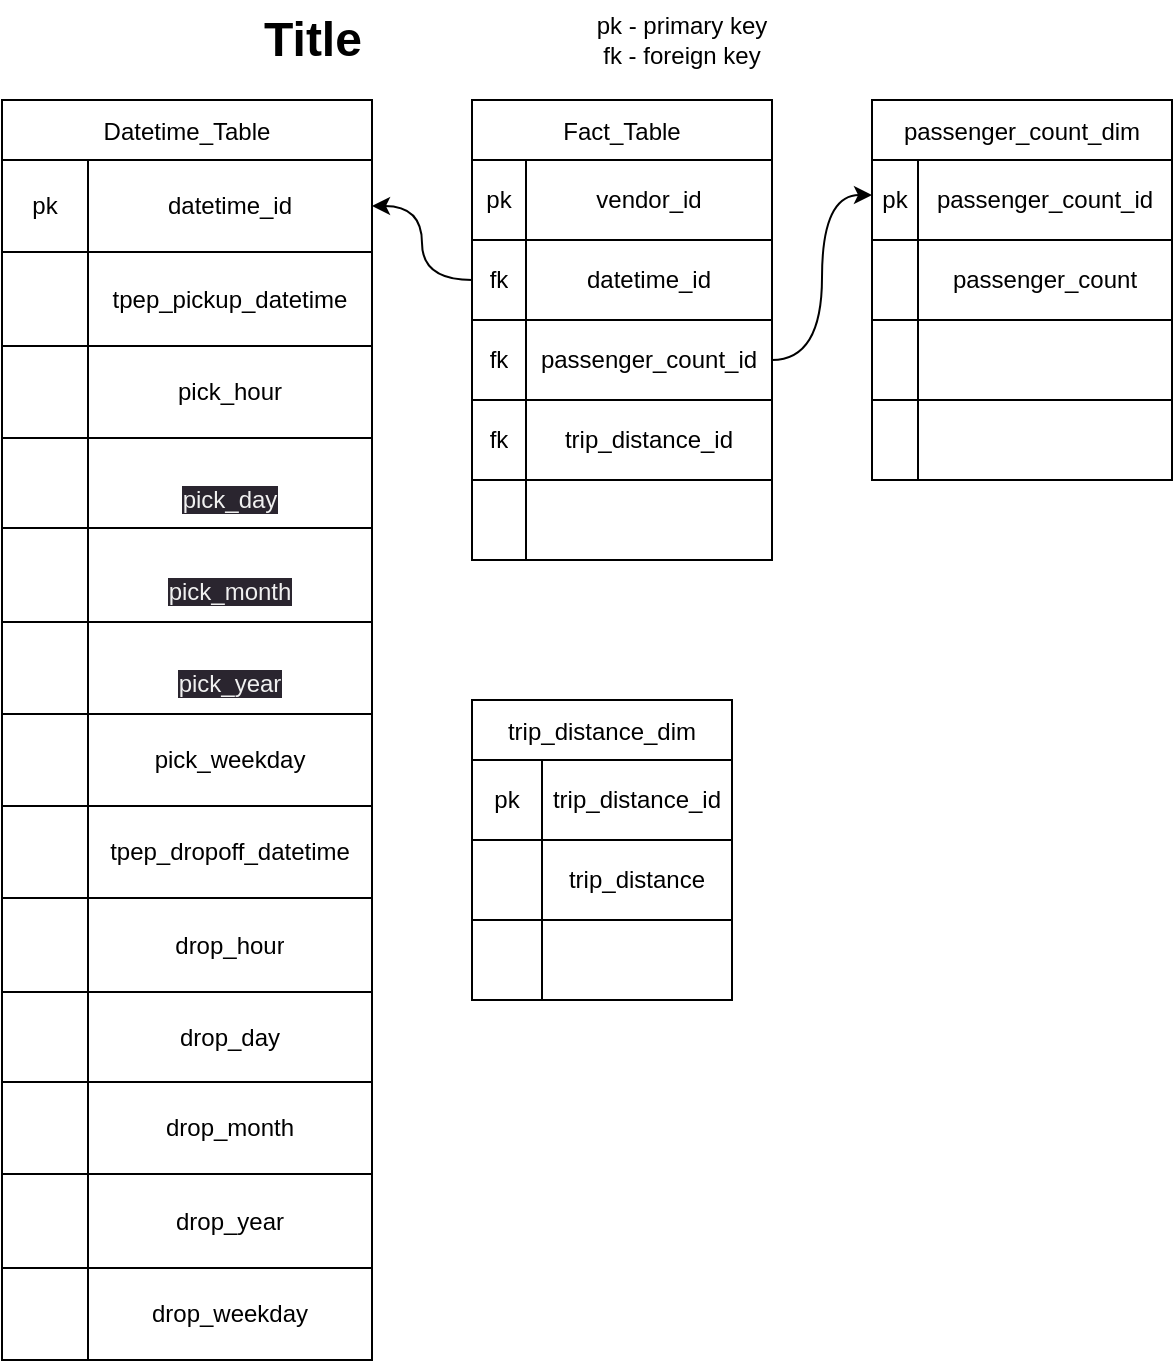 <mxfile>
    <diagram id="Ko6txwm99OszBmFUwAEB" name="Page-1">
        <mxGraphModel dx="1056" dy="369" grid="1" gridSize="10" guides="1" tooltips="1" connect="1" arrows="1" fold="1" page="1" pageScale="1" pageWidth="850" pageHeight="1100" math="0" shadow="0">
            <root>
                <mxCell id="0"/>
                <mxCell id="1" parent="0"/>
                <mxCell id="24" value="Title" style="text;strokeColor=none;fillColor=none;html=1;fontSize=24;fontStyle=1;verticalAlign=middle;align=center;" parent="1" vertex="1">
                    <mxGeometry x="110" y="70" width="100" height="40" as="geometry"/>
                </mxCell>
                <mxCell id="27" value="pk - primary key&lt;br&gt;fk - foreign key" style="text;html=1;strokeColor=none;fillColor=none;align=center;verticalAlign=middle;whiteSpace=wrap;rounded=0;" parent="1" vertex="1">
                    <mxGeometry x="270" y="75" width="150" height="30" as="geometry"/>
                </mxCell>
                <mxCell id="59" value="Datetime_Table" style="shape=table;startSize=30;container=1;collapsible=0;childLayout=tableLayout;" parent="1" vertex="1">
                    <mxGeometry x="5" y="120" width="185" height="630" as="geometry"/>
                </mxCell>
                <mxCell id="60" value="" style="shape=tableRow;horizontal=0;startSize=0;swimlaneHead=0;swimlaneBody=0;top=0;left=0;bottom=0;right=0;collapsible=0;dropTarget=0;fillColor=none;points=[[0,0.5],[1,0.5]];portConstraint=eastwest;" parent="59" vertex="1">
                    <mxGeometry y="30" width="185" height="46" as="geometry"/>
                </mxCell>
                <mxCell id="61" value="pk" style="shape=partialRectangle;html=1;whiteSpace=wrap;connectable=0;overflow=hidden;fillColor=none;top=0;left=0;bottom=0;right=0;pointerEvents=1;" parent="60" vertex="1">
                    <mxGeometry width="43" height="46" as="geometry">
                        <mxRectangle width="43" height="46" as="alternateBounds"/>
                    </mxGeometry>
                </mxCell>
                <mxCell id="62" value="datetime_id" style="shape=partialRectangle;html=1;whiteSpace=wrap;connectable=0;overflow=hidden;fillColor=none;top=0;left=0;bottom=0;right=0;pointerEvents=1;" parent="60" vertex="1">
                    <mxGeometry x="43" width="142" height="46" as="geometry">
                        <mxRectangle width="142" height="46" as="alternateBounds"/>
                    </mxGeometry>
                </mxCell>
                <mxCell id="63" value="" style="shape=tableRow;horizontal=0;startSize=0;swimlaneHead=0;swimlaneBody=0;top=0;left=0;bottom=0;right=0;collapsible=0;dropTarget=0;fillColor=none;points=[[0,0.5],[1,0.5]];portConstraint=eastwest;" parent="59" vertex="1">
                    <mxGeometry y="76" width="185" height="47" as="geometry"/>
                </mxCell>
                <mxCell id="64" value="" style="shape=partialRectangle;html=1;whiteSpace=wrap;connectable=0;overflow=hidden;fillColor=none;top=0;left=0;bottom=0;right=0;pointerEvents=1;" parent="63" vertex="1">
                    <mxGeometry width="43" height="47" as="geometry">
                        <mxRectangle width="43" height="47" as="alternateBounds"/>
                    </mxGeometry>
                </mxCell>
                <mxCell id="65" value="tpep_pickup_datetime" style="shape=partialRectangle;html=1;whiteSpace=wrap;connectable=0;overflow=hidden;fillColor=none;top=0;left=0;bottom=0;right=0;pointerEvents=1;" parent="63" vertex="1">
                    <mxGeometry x="43" width="142" height="47" as="geometry">
                        <mxRectangle width="142" height="47" as="alternateBounds"/>
                    </mxGeometry>
                </mxCell>
                <mxCell id="66" value="" style="shape=tableRow;horizontal=0;startSize=0;swimlaneHead=0;swimlaneBody=0;top=0;left=0;bottom=0;right=0;collapsible=0;dropTarget=0;fillColor=none;points=[[0,0.5],[1,0.5]];portConstraint=eastwest;" parent="59" vertex="1">
                    <mxGeometry y="123" width="185" height="46" as="geometry"/>
                </mxCell>
                <mxCell id="67" value="" style="shape=partialRectangle;html=1;whiteSpace=wrap;connectable=0;overflow=hidden;fillColor=none;top=0;left=0;bottom=0;right=0;pointerEvents=1;" parent="66" vertex="1">
                    <mxGeometry width="43" height="46" as="geometry">
                        <mxRectangle width="43" height="46" as="alternateBounds"/>
                    </mxGeometry>
                </mxCell>
                <mxCell id="68" value="pick_hour" style="shape=partialRectangle;html=1;whiteSpace=wrap;connectable=0;overflow=hidden;fillColor=none;top=0;left=0;bottom=0;right=0;pointerEvents=1;" parent="66" vertex="1">
                    <mxGeometry x="43" width="142" height="46" as="geometry">
                        <mxRectangle width="142" height="46" as="alternateBounds"/>
                    </mxGeometry>
                </mxCell>
                <mxCell id="118" style="shape=tableRow;horizontal=0;startSize=0;swimlaneHead=0;swimlaneBody=0;top=0;left=0;bottom=0;right=0;collapsible=0;dropTarget=0;fillColor=none;points=[[0,0.5],[1,0.5]];portConstraint=eastwest;" parent="59" vertex="1">
                    <mxGeometry y="169" width="185" height="45" as="geometry"/>
                </mxCell>
                <mxCell id="119" style="shape=partialRectangle;html=1;whiteSpace=wrap;connectable=0;overflow=hidden;fillColor=none;top=0;left=0;bottom=0;right=0;pointerEvents=1;" parent="118" vertex="1">
                    <mxGeometry width="43" height="45" as="geometry">
                        <mxRectangle width="43" height="45" as="alternateBounds"/>
                    </mxGeometry>
                </mxCell>
                <mxCell id="120" value="&lt;br&gt;&lt;span style=&quot;color: rgb(240, 240, 240); font-family: Helvetica; font-size: 12px; font-style: normal; font-variant-ligatures: normal; font-variant-caps: normal; font-weight: 400; letter-spacing: normal; orphans: 2; text-align: center; text-indent: 0px; text-transform: none; widows: 2; word-spacing: 0px; -webkit-text-stroke-width: 0px; background-color: rgb(42, 37, 47); text-decoration-thickness: initial; text-decoration-style: initial; text-decoration-color: initial; float: none; display: inline !important;&quot;&gt;pick_day&lt;/span&gt;" style="shape=partialRectangle;html=1;whiteSpace=wrap;connectable=0;overflow=hidden;fillColor=none;top=0;left=0;bottom=0;right=0;pointerEvents=1;" parent="118" vertex="1">
                    <mxGeometry x="43" width="142" height="45" as="geometry">
                        <mxRectangle width="142" height="45" as="alternateBounds"/>
                    </mxGeometry>
                </mxCell>
                <mxCell id="69" value="" style="shape=tableRow;horizontal=0;startSize=0;swimlaneHead=0;swimlaneBody=0;top=0;left=0;bottom=0;right=0;collapsible=0;dropTarget=0;fillColor=none;points=[[0,0.5],[1,0.5]];portConstraint=eastwest;" parent="59" vertex="1">
                    <mxGeometry y="214" width="185" height="47" as="geometry"/>
                </mxCell>
                <mxCell id="70" value="" style="shape=partialRectangle;html=1;whiteSpace=wrap;connectable=0;overflow=hidden;fillColor=none;top=0;left=0;bottom=0;right=0;pointerEvents=1;" parent="69" vertex="1">
                    <mxGeometry width="43" height="47" as="geometry">
                        <mxRectangle width="43" height="47" as="alternateBounds"/>
                    </mxGeometry>
                </mxCell>
                <mxCell id="71" value="&lt;br&gt;&lt;span style=&quot;color: rgb(240, 240, 240); font-family: Helvetica; font-size: 12px; font-style: normal; font-variant-ligatures: normal; font-variant-caps: normal; font-weight: 400; letter-spacing: normal; orphans: 2; text-align: center; text-indent: 0px; text-transform: none; widows: 2; word-spacing: 0px; -webkit-text-stroke-width: 0px; background-color: rgb(42, 37, 47); text-decoration-thickness: initial; text-decoration-style: initial; text-decoration-color: initial; float: none; display: inline !important;&quot;&gt;pick_month&lt;/span&gt;" style="shape=partialRectangle;html=1;whiteSpace=wrap;connectable=0;overflow=hidden;fillColor=none;top=0;left=0;bottom=0;right=0;pointerEvents=1;" parent="69" vertex="1">
                    <mxGeometry x="43" width="142" height="47" as="geometry">
                        <mxRectangle width="142" height="47" as="alternateBounds"/>
                    </mxGeometry>
                </mxCell>
                <mxCell id="72" value="" style="shape=tableRow;horizontal=0;startSize=0;swimlaneHead=0;swimlaneBody=0;top=0;left=0;bottom=0;right=0;collapsible=0;dropTarget=0;fillColor=none;points=[[0,0.5],[1,0.5]];portConstraint=eastwest;" parent="59" vertex="1">
                    <mxGeometry y="261" width="185" height="46" as="geometry"/>
                </mxCell>
                <mxCell id="73" value="" style="shape=partialRectangle;html=1;whiteSpace=wrap;connectable=0;overflow=hidden;fillColor=none;top=0;left=0;bottom=0;right=0;pointerEvents=1;" parent="72" vertex="1">
                    <mxGeometry width="43" height="46" as="geometry">
                        <mxRectangle width="43" height="46" as="alternateBounds"/>
                    </mxGeometry>
                </mxCell>
                <mxCell id="74" value="&lt;br&gt;&lt;span style=&quot;color: rgb(240, 240, 240); font-family: Helvetica; font-size: 12px; font-style: normal; font-variant-ligatures: normal; font-variant-caps: normal; font-weight: 400; letter-spacing: normal; orphans: 2; text-align: center; text-indent: 0px; text-transform: none; widows: 2; word-spacing: 0px; -webkit-text-stroke-width: 0px; background-color: rgb(42, 37, 47); text-decoration-thickness: initial; text-decoration-style: initial; text-decoration-color: initial; float: none; display: inline !important;&quot;&gt;pick_year&lt;/span&gt;" style="shape=partialRectangle;html=1;whiteSpace=wrap;connectable=0;overflow=hidden;fillColor=none;top=0;left=0;bottom=0;right=0;pointerEvents=1;" parent="72" vertex="1">
                    <mxGeometry x="43" width="142" height="46" as="geometry">
                        <mxRectangle width="142" height="46" as="alternateBounds"/>
                    </mxGeometry>
                </mxCell>
                <mxCell id="75" value="" style="shape=tableRow;horizontal=0;startSize=0;swimlaneHead=0;swimlaneBody=0;top=0;left=0;bottom=0;right=0;collapsible=0;dropTarget=0;fillColor=none;points=[[0,0.5],[1,0.5]];portConstraint=eastwest;" parent="59" vertex="1">
                    <mxGeometry y="307" width="185" height="46" as="geometry"/>
                </mxCell>
                <mxCell id="76" value="" style="shape=partialRectangle;html=1;whiteSpace=wrap;connectable=0;overflow=hidden;fillColor=none;top=0;left=0;bottom=0;right=0;pointerEvents=1;" parent="75" vertex="1">
                    <mxGeometry width="43" height="46" as="geometry">
                        <mxRectangle width="43" height="46" as="alternateBounds"/>
                    </mxGeometry>
                </mxCell>
                <mxCell id="77" value="pick_weekday" style="shape=partialRectangle;html=1;whiteSpace=wrap;connectable=0;overflow=hidden;fillColor=none;top=0;left=0;bottom=0;right=0;pointerEvents=1;" parent="75" vertex="1">
                    <mxGeometry x="43" width="142" height="46" as="geometry">
                        <mxRectangle width="142" height="46" as="alternateBounds"/>
                    </mxGeometry>
                </mxCell>
                <mxCell id="78" value="" style="shape=tableRow;horizontal=0;startSize=0;swimlaneHead=0;swimlaneBody=0;top=0;left=0;bottom=0;right=0;collapsible=0;dropTarget=0;fillColor=none;points=[[0,0.5],[1,0.5]];portConstraint=eastwest;" parent="59" vertex="1">
                    <mxGeometry y="353" width="185" height="46" as="geometry"/>
                </mxCell>
                <mxCell id="79" value="" style="shape=partialRectangle;html=1;whiteSpace=wrap;connectable=0;overflow=hidden;fillColor=none;top=0;left=0;bottom=0;right=0;pointerEvents=1;" parent="78" vertex="1">
                    <mxGeometry width="43" height="46" as="geometry">
                        <mxRectangle width="43" height="46" as="alternateBounds"/>
                    </mxGeometry>
                </mxCell>
                <mxCell id="80" value="tpep_dropoff_datetime" style="shape=partialRectangle;html=1;whiteSpace=wrap;connectable=0;overflow=hidden;fillColor=none;top=0;left=0;bottom=0;right=0;pointerEvents=1;" parent="78" vertex="1">
                    <mxGeometry x="43" width="142" height="46" as="geometry">
                        <mxRectangle width="142" height="46" as="alternateBounds"/>
                    </mxGeometry>
                </mxCell>
                <mxCell id="87" value="" style="shape=tableRow;horizontal=0;startSize=0;swimlaneHead=0;swimlaneBody=0;top=0;left=0;bottom=0;right=0;collapsible=0;dropTarget=0;fillColor=none;points=[[0,0.5],[1,0.5]];portConstraint=eastwest;" parent="59" vertex="1">
                    <mxGeometry y="399" width="185" height="47" as="geometry"/>
                </mxCell>
                <mxCell id="88" value="" style="shape=partialRectangle;html=1;whiteSpace=wrap;connectable=0;overflow=hidden;fillColor=none;top=0;left=0;bottom=0;right=0;pointerEvents=1;" parent="87" vertex="1">
                    <mxGeometry width="43" height="47" as="geometry">
                        <mxRectangle width="43" height="47" as="alternateBounds"/>
                    </mxGeometry>
                </mxCell>
                <mxCell id="89" value="drop_hour" style="shape=partialRectangle;html=1;whiteSpace=wrap;connectable=0;overflow=hidden;fillColor=none;top=0;left=0;bottom=0;right=0;pointerEvents=1;" parent="87" vertex="1">
                    <mxGeometry x="43" width="142" height="47" as="geometry">
                        <mxRectangle width="142" height="47" as="alternateBounds"/>
                    </mxGeometry>
                </mxCell>
                <mxCell id="90" value="" style="shape=tableRow;horizontal=0;startSize=0;swimlaneHead=0;swimlaneBody=0;top=0;left=0;bottom=0;right=0;collapsible=0;dropTarget=0;fillColor=none;points=[[0,0.5],[1,0.5]];portConstraint=eastwest;" parent="59" vertex="1">
                    <mxGeometry y="446" width="185" height="45" as="geometry"/>
                </mxCell>
                <mxCell id="91" value="" style="shape=partialRectangle;html=1;whiteSpace=wrap;connectable=0;overflow=hidden;fillColor=none;top=0;left=0;bottom=0;right=0;pointerEvents=1;" parent="90" vertex="1">
                    <mxGeometry width="43" height="45" as="geometry">
                        <mxRectangle width="43" height="45" as="alternateBounds"/>
                    </mxGeometry>
                </mxCell>
                <mxCell id="92" value="drop_day" style="shape=partialRectangle;html=1;whiteSpace=wrap;connectable=0;overflow=hidden;fillColor=none;top=0;left=0;bottom=0;right=0;pointerEvents=1;" parent="90" vertex="1">
                    <mxGeometry x="43" width="142" height="45" as="geometry">
                        <mxRectangle width="142" height="45" as="alternateBounds"/>
                    </mxGeometry>
                </mxCell>
                <mxCell id="93" value="" style="shape=tableRow;horizontal=0;startSize=0;swimlaneHead=0;swimlaneBody=0;top=0;left=0;bottom=0;right=0;collapsible=0;dropTarget=0;fillColor=none;points=[[0,0.5],[1,0.5]];portConstraint=eastwest;" parent="59" vertex="1">
                    <mxGeometry y="491" width="185" height="46" as="geometry"/>
                </mxCell>
                <mxCell id="94" value="" style="shape=partialRectangle;html=1;whiteSpace=wrap;connectable=0;overflow=hidden;fillColor=none;top=0;left=0;bottom=0;right=0;pointerEvents=1;" parent="93" vertex="1">
                    <mxGeometry width="43" height="46" as="geometry">
                        <mxRectangle width="43" height="46" as="alternateBounds"/>
                    </mxGeometry>
                </mxCell>
                <mxCell id="95" value="drop_month" style="shape=partialRectangle;html=1;whiteSpace=wrap;connectable=0;overflow=hidden;fillColor=none;top=0;left=0;bottom=0;right=0;pointerEvents=1;" parent="93" vertex="1">
                    <mxGeometry x="43" width="142" height="46" as="geometry">
                        <mxRectangle width="142" height="46" as="alternateBounds"/>
                    </mxGeometry>
                </mxCell>
                <mxCell id="96" value="" style="shape=tableRow;horizontal=0;startSize=0;swimlaneHead=0;swimlaneBody=0;top=0;left=0;bottom=0;right=0;collapsible=0;dropTarget=0;fillColor=none;points=[[0,0.5],[1,0.5]];portConstraint=eastwest;" parent="59" vertex="1">
                    <mxGeometry y="537" width="185" height="47" as="geometry"/>
                </mxCell>
                <mxCell id="97" value="" style="shape=partialRectangle;html=1;whiteSpace=wrap;connectable=0;overflow=hidden;fillColor=none;top=0;left=0;bottom=0;right=0;pointerEvents=1;" parent="96" vertex="1">
                    <mxGeometry width="43" height="47" as="geometry">
                        <mxRectangle width="43" height="47" as="alternateBounds"/>
                    </mxGeometry>
                </mxCell>
                <mxCell id="98" value="drop_year" style="shape=partialRectangle;html=1;whiteSpace=wrap;connectable=0;overflow=hidden;fillColor=none;top=0;left=0;bottom=0;right=0;pointerEvents=1;" parent="96" vertex="1">
                    <mxGeometry x="43" width="142" height="47" as="geometry">
                        <mxRectangle width="142" height="47" as="alternateBounds"/>
                    </mxGeometry>
                </mxCell>
                <mxCell id="127" value="" style="shape=tableRow;horizontal=0;startSize=0;swimlaneHead=0;swimlaneBody=0;top=0;left=0;bottom=0;right=0;collapsible=0;dropTarget=0;fillColor=none;points=[[0,0.5],[1,0.5]];portConstraint=eastwest;" parent="59" vertex="1">
                    <mxGeometry y="584" width="185" height="46" as="geometry"/>
                </mxCell>
                <mxCell id="128" value="" style="shape=partialRectangle;html=1;whiteSpace=wrap;connectable=0;overflow=hidden;fillColor=none;top=0;left=0;bottom=0;right=0;pointerEvents=1;" parent="127" vertex="1">
                    <mxGeometry width="43" height="46" as="geometry">
                        <mxRectangle width="43" height="46" as="alternateBounds"/>
                    </mxGeometry>
                </mxCell>
                <mxCell id="129" value="drop_weekday" style="shape=partialRectangle;html=1;whiteSpace=wrap;connectable=0;overflow=hidden;fillColor=none;top=0;left=0;bottom=0;right=0;pointerEvents=1;" parent="127" vertex="1">
                    <mxGeometry x="43" width="142" height="46" as="geometry">
                        <mxRectangle width="142" height="46" as="alternateBounds"/>
                    </mxGeometry>
                </mxCell>
                <mxCell id="99" value="Fact_Table" style="shape=table;startSize=30;container=1;collapsible=0;childLayout=tableLayout;" parent="1" vertex="1">
                    <mxGeometry x="240" y="120" width="150" height="230" as="geometry"/>
                </mxCell>
                <mxCell id="100" value="" style="shape=tableRow;horizontal=0;startSize=0;swimlaneHead=0;swimlaneBody=0;top=0;left=0;bottom=0;right=0;collapsible=0;dropTarget=0;fillColor=none;points=[[0,0.5],[1,0.5]];portConstraint=eastwest;" parent="99" vertex="1">
                    <mxGeometry y="30" width="150" height="40" as="geometry"/>
                </mxCell>
                <mxCell id="101" value="pk&lt;br&gt;" style="shape=partialRectangle;html=1;whiteSpace=wrap;connectable=0;overflow=hidden;fillColor=none;top=0;left=0;bottom=0;right=0;pointerEvents=1;" parent="100" vertex="1">
                    <mxGeometry width="27" height="40" as="geometry">
                        <mxRectangle width="27" height="40" as="alternateBounds"/>
                    </mxGeometry>
                </mxCell>
                <mxCell id="102" value="vendor_id" style="shape=partialRectangle;html=1;whiteSpace=wrap;connectable=0;overflow=hidden;fillColor=none;top=0;left=0;bottom=0;right=0;pointerEvents=1;" parent="100" vertex="1">
                    <mxGeometry x="27" width="123" height="40" as="geometry">
                        <mxRectangle width="123" height="40" as="alternateBounds"/>
                    </mxGeometry>
                </mxCell>
                <mxCell id="103" value="" style="shape=tableRow;horizontal=0;startSize=0;swimlaneHead=0;swimlaneBody=0;top=0;left=0;bottom=0;right=0;collapsible=0;dropTarget=0;fillColor=none;points=[[0,0.5],[1,0.5]];portConstraint=eastwest;" parent="99" vertex="1">
                    <mxGeometry y="70" width="150" height="40" as="geometry"/>
                </mxCell>
                <mxCell id="104" value="fk" style="shape=partialRectangle;html=1;whiteSpace=wrap;connectable=0;overflow=hidden;fillColor=none;top=0;left=0;bottom=0;right=0;pointerEvents=1;" parent="103" vertex="1">
                    <mxGeometry width="27" height="40" as="geometry">
                        <mxRectangle width="27" height="40" as="alternateBounds"/>
                    </mxGeometry>
                </mxCell>
                <mxCell id="105" value="datetime_id" style="shape=partialRectangle;html=1;whiteSpace=wrap;connectable=0;overflow=hidden;fillColor=none;top=0;left=0;bottom=0;right=0;pointerEvents=1;" parent="103" vertex="1">
                    <mxGeometry x="27" width="123" height="40" as="geometry">
                        <mxRectangle width="123" height="40" as="alternateBounds"/>
                    </mxGeometry>
                </mxCell>
                <mxCell id="106" value="" style="shape=tableRow;horizontal=0;startSize=0;swimlaneHead=0;swimlaneBody=0;top=0;left=0;bottom=0;right=0;collapsible=0;dropTarget=0;fillColor=none;points=[[0,0.5],[1,0.5]];portConstraint=eastwest;" parent="99" vertex="1">
                    <mxGeometry y="110" width="150" height="40" as="geometry"/>
                </mxCell>
                <mxCell id="107" value="fk" style="shape=partialRectangle;html=1;whiteSpace=wrap;connectable=0;overflow=hidden;fillColor=none;top=0;left=0;bottom=0;right=0;pointerEvents=1;" parent="106" vertex="1">
                    <mxGeometry width="27" height="40" as="geometry">
                        <mxRectangle width="27" height="40" as="alternateBounds"/>
                    </mxGeometry>
                </mxCell>
                <mxCell id="108" value="passenger_count_id" style="shape=partialRectangle;html=1;whiteSpace=wrap;connectable=0;overflow=hidden;fillColor=none;top=0;left=0;bottom=0;right=0;pointerEvents=1;" parent="106" vertex="1">
                    <mxGeometry x="27" width="123" height="40" as="geometry">
                        <mxRectangle width="123" height="40" as="alternateBounds"/>
                    </mxGeometry>
                </mxCell>
                <mxCell id="109" value="" style="shape=tableRow;horizontal=0;startSize=0;swimlaneHead=0;swimlaneBody=0;top=0;left=0;bottom=0;right=0;collapsible=0;dropTarget=0;fillColor=none;points=[[0,0.5],[1,0.5]];portConstraint=eastwest;" parent="99" vertex="1">
                    <mxGeometry y="150" width="150" height="40" as="geometry"/>
                </mxCell>
                <mxCell id="110" value="fk" style="shape=partialRectangle;html=1;whiteSpace=wrap;connectable=0;overflow=hidden;fillColor=none;top=0;left=0;bottom=0;right=0;pointerEvents=1;" parent="109" vertex="1">
                    <mxGeometry width="27" height="40" as="geometry">
                        <mxRectangle width="27" height="40" as="alternateBounds"/>
                    </mxGeometry>
                </mxCell>
                <mxCell id="111" value="trip_distance_id" style="shape=partialRectangle;html=1;whiteSpace=wrap;connectable=0;overflow=hidden;fillColor=none;top=0;left=0;bottom=0;right=0;pointerEvents=1;" parent="109" vertex="1">
                    <mxGeometry x="27" width="123" height="40" as="geometry">
                        <mxRectangle width="123" height="40" as="alternateBounds"/>
                    </mxGeometry>
                </mxCell>
                <mxCell id="112" value="" style="shape=tableRow;horizontal=0;startSize=0;swimlaneHead=0;swimlaneBody=0;top=0;left=0;bottom=0;right=0;collapsible=0;dropTarget=0;fillColor=none;points=[[0,0.5],[1,0.5]];portConstraint=eastwest;" parent="99" vertex="1">
                    <mxGeometry y="190" width="150" height="40" as="geometry"/>
                </mxCell>
                <mxCell id="113" value="" style="shape=partialRectangle;html=1;whiteSpace=wrap;connectable=0;overflow=hidden;fillColor=none;top=0;left=0;bottom=0;right=0;pointerEvents=1;" parent="112" vertex="1">
                    <mxGeometry width="27" height="40" as="geometry">
                        <mxRectangle width="27" height="40" as="alternateBounds"/>
                    </mxGeometry>
                </mxCell>
                <mxCell id="114" value="" style="shape=partialRectangle;html=1;whiteSpace=wrap;connectable=0;overflow=hidden;fillColor=none;top=0;left=0;bottom=0;right=0;pointerEvents=1;" parent="112" vertex="1">
                    <mxGeometry x="27" width="123" height="40" as="geometry">
                        <mxRectangle width="123" height="40" as="alternateBounds"/>
                    </mxGeometry>
                </mxCell>
                <mxCell id="144" value="passenger_count_dim" style="shape=table;startSize=30;container=1;collapsible=0;childLayout=tableLayout;" vertex="1" parent="1">
                    <mxGeometry x="440" y="120" width="150" height="190" as="geometry"/>
                </mxCell>
                <mxCell id="145" value="" style="shape=tableRow;horizontal=0;startSize=0;swimlaneHead=0;swimlaneBody=0;top=0;left=0;bottom=0;right=0;collapsible=0;dropTarget=0;fillColor=none;points=[[0,0.5],[1,0.5]];portConstraint=eastwest;" vertex="1" parent="144">
                    <mxGeometry y="30" width="150" height="40" as="geometry"/>
                </mxCell>
                <mxCell id="146" value="pk" style="shape=partialRectangle;html=1;whiteSpace=wrap;connectable=0;overflow=hidden;fillColor=none;top=0;left=0;bottom=0;right=0;pointerEvents=1;" vertex="1" parent="145">
                    <mxGeometry width="23" height="40" as="geometry">
                        <mxRectangle width="23" height="40" as="alternateBounds"/>
                    </mxGeometry>
                </mxCell>
                <mxCell id="147" value="passenger_count_id" style="shape=partialRectangle;html=1;whiteSpace=wrap;connectable=0;overflow=hidden;fillColor=none;top=0;left=0;bottom=0;right=0;pointerEvents=1;" vertex="1" parent="145">
                    <mxGeometry x="23" width="127" height="40" as="geometry">
                        <mxRectangle width="127" height="40" as="alternateBounds"/>
                    </mxGeometry>
                </mxCell>
                <mxCell id="148" value="" style="shape=tableRow;horizontal=0;startSize=0;swimlaneHead=0;swimlaneBody=0;top=0;left=0;bottom=0;right=0;collapsible=0;dropTarget=0;fillColor=none;points=[[0,0.5],[1,0.5]];portConstraint=eastwest;" vertex="1" parent="144">
                    <mxGeometry y="70" width="150" height="40" as="geometry"/>
                </mxCell>
                <mxCell id="149" value="" style="shape=partialRectangle;html=1;whiteSpace=wrap;connectable=0;overflow=hidden;fillColor=none;top=0;left=0;bottom=0;right=0;pointerEvents=1;" vertex="1" parent="148">
                    <mxGeometry width="23" height="40" as="geometry">
                        <mxRectangle width="23" height="40" as="alternateBounds"/>
                    </mxGeometry>
                </mxCell>
                <mxCell id="150" value="passenger_count" style="shape=partialRectangle;html=1;whiteSpace=wrap;connectable=0;overflow=hidden;fillColor=none;top=0;left=0;bottom=0;right=0;pointerEvents=1;" vertex="1" parent="148">
                    <mxGeometry x="23" width="127" height="40" as="geometry">
                        <mxRectangle width="127" height="40" as="alternateBounds"/>
                    </mxGeometry>
                </mxCell>
                <mxCell id="151" value="" style="shape=tableRow;horizontal=0;startSize=0;swimlaneHead=0;swimlaneBody=0;top=0;left=0;bottom=0;right=0;collapsible=0;dropTarget=0;fillColor=none;points=[[0,0.5],[1,0.5]];portConstraint=eastwest;" vertex="1" parent="144">
                    <mxGeometry y="110" width="150" height="40" as="geometry"/>
                </mxCell>
                <mxCell id="152" value="" style="shape=partialRectangle;html=1;whiteSpace=wrap;connectable=0;overflow=hidden;fillColor=none;top=0;left=0;bottom=0;right=0;pointerEvents=1;" vertex="1" parent="151">
                    <mxGeometry width="23" height="40" as="geometry">
                        <mxRectangle width="23" height="40" as="alternateBounds"/>
                    </mxGeometry>
                </mxCell>
                <mxCell id="153" value="" style="shape=partialRectangle;html=1;whiteSpace=wrap;connectable=0;overflow=hidden;fillColor=none;top=0;left=0;bottom=0;right=0;pointerEvents=1;" vertex="1" parent="151">
                    <mxGeometry x="23" width="127" height="40" as="geometry">
                        <mxRectangle width="127" height="40" as="alternateBounds"/>
                    </mxGeometry>
                </mxCell>
                <mxCell id="154" value="" style="shape=tableRow;horizontal=0;startSize=0;swimlaneHead=0;swimlaneBody=0;top=0;left=0;bottom=0;right=0;collapsible=0;dropTarget=0;fillColor=none;points=[[0,0.5],[1,0.5]];portConstraint=eastwest;" vertex="1" parent="144">
                    <mxGeometry y="150" width="150" height="40" as="geometry"/>
                </mxCell>
                <mxCell id="155" value="" style="shape=partialRectangle;html=1;whiteSpace=wrap;connectable=0;overflow=hidden;fillColor=none;top=0;left=0;bottom=0;right=0;pointerEvents=1;" vertex="1" parent="154">
                    <mxGeometry width="23" height="40" as="geometry">
                        <mxRectangle width="23" height="40" as="alternateBounds"/>
                    </mxGeometry>
                </mxCell>
                <mxCell id="156" value="" style="shape=partialRectangle;html=1;whiteSpace=wrap;connectable=0;overflow=hidden;fillColor=none;top=0;left=0;bottom=0;right=0;pointerEvents=1;" vertex="1" parent="154">
                    <mxGeometry x="23" width="127" height="40" as="geometry">
                        <mxRectangle width="127" height="40" as="alternateBounds"/>
                    </mxGeometry>
                </mxCell>
                <mxCell id="158" style="edgeStyle=orthogonalEdgeStyle;curved=1;html=1;exitX=0;exitY=0.5;exitDx=0;exitDy=0;entryX=1;entryY=0.5;entryDx=0;entryDy=0;" edge="1" parent="1" source="103" target="60">
                    <mxGeometry relative="1" as="geometry"/>
                </mxCell>
                <mxCell id="160" style="edgeStyle=orthogonalEdgeStyle;curved=1;html=1;exitX=1;exitY=0.5;exitDx=0;exitDy=0;entryX=0;entryY=0.25;entryDx=0;entryDy=0;" edge="1" parent="1" source="106" target="144">
                    <mxGeometry relative="1" as="geometry"/>
                </mxCell>
                <mxCell id="161" value="trip_distance_dim" style="shape=table;startSize=30;container=1;collapsible=0;childLayout=tableLayout;" vertex="1" parent="1">
                    <mxGeometry x="240" y="420" width="130" height="150" as="geometry"/>
                </mxCell>
                <mxCell id="162" value="" style="shape=tableRow;horizontal=0;startSize=0;swimlaneHead=0;swimlaneBody=0;top=0;left=0;bottom=0;right=0;collapsible=0;dropTarget=0;fillColor=none;points=[[0,0.5],[1,0.5]];portConstraint=eastwest;" vertex="1" parent="161">
                    <mxGeometry y="30" width="130" height="40" as="geometry"/>
                </mxCell>
                <mxCell id="163" value="pk" style="shape=partialRectangle;html=1;whiteSpace=wrap;connectable=0;overflow=hidden;fillColor=none;top=0;left=0;bottom=0;right=0;pointerEvents=1;" vertex="1" parent="162">
                    <mxGeometry width="35" height="40" as="geometry">
                        <mxRectangle width="35" height="40" as="alternateBounds"/>
                    </mxGeometry>
                </mxCell>
                <mxCell id="164" value="trip_distance_id" style="shape=partialRectangle;html=1;whiteSpace=wrap;connectable=0;overflow=hidden;fillColor=none;top=0;left=0;bottom=0;right=0;pointerEvents=1;" vertex="1" parent="162">
                    <mxGeometry x="35" width="95" height="40" as="geometry">
                        <mxRectangle width="95" height="40" as="alternateBounds"/>
                    </mxGeometry>
                </mxCell>
                <mxCell id="165" value="" style="shape=tableRow;horizontal=0;startSize=0;swimlaneHead=0;swimlaneBody=0;top=0;left=0;bottom=0;right=0;collapsible=0;dropTarget=0;fillColor=none;points=[[0,0.5],[1,0.5]];portConstraint=eastwest;" vertex="1" parent="161">
                    <mxGeometry y="70" width="130" height="40" as="geometry"/>
                </mxCell>
                <mxCell id="166" value="" style="shape=partialRectangle;html=1;whiteSpace=wrap;connectable=0;overflow=hidden;fillColor=none;top=0;left=0;bottom=0;right=0;pointerEvents=1;" vertex="1" parent="165">
                    <mxGeometry width="35" height="40" as="geometry">
                        <mxRectangle width="35" height="40" as="alternateBounds"/>
                    </mxGeometry>
                </mxCell>
                <mxCell id="167" value="trip_distance" style="shape=partialRectangle;html=1;whiteSpace=wrap;connectable=0;overflow=hidden;fillColor=none;top=0;left=0;bottom=0;right=0;pointerEvents=1;" vertex="1" parent="165">
                    <mxGeometry x="35" width="95" height="40" as="geometry">
                        <mxRectangle width="95" height="40" as="alternateBounds"/>
                    </mxGeometry>
                </mxCell>
                <mxCell id="168" value="" style="shape=tableRow;horizontal=0;startSize=0;swimlaneHead=0;swimlaneBody=0;top=0;left=0;bottom=0;right=0;collapsible=0;dropTarget=0;fillColor=none;points=[[0,0.5],[1,0.5]];portConstraint=eastwest;" vertex="1" parent="161">
                    <mxGeometry y="110" width="130" height="40" as="geometry"/>
                </mxCell>
                <mxCell id="169" value="" style="shape=partialRectangle;html=1;whiteSpace=wrap;connectable=0;overflow=hidden;fillColor=none;top=0;left=0;bottom=0;right=0;pointerEvents=1;" vertex="1" parent="168">
                    <mxGeometry width="35" height="40" as="geometry">
                        <mxRectangle width="35" height="40" as="alternateBounds"/>
                    </mxGeometry>
                </mxCell>
                <mxCell id="170" value="" style="shape=partialRectangle;html=1;whiteSpace=wrap;connectable=0;overflow=hidden;fillColor=none;top=0;left=0;bottom=0;right=0;pointerEvents=1;" vertex="1" parent="168">
                    <mxGeometry x="35" width="95" height="40" as="geometry">
                        <mxRectangle width="95" height="40" as="alternateBounds"/>
                    </mxGeometry>
                </mxCell>
            </root>
        </mxGraphModel>
    </diagram>
</mxfile>